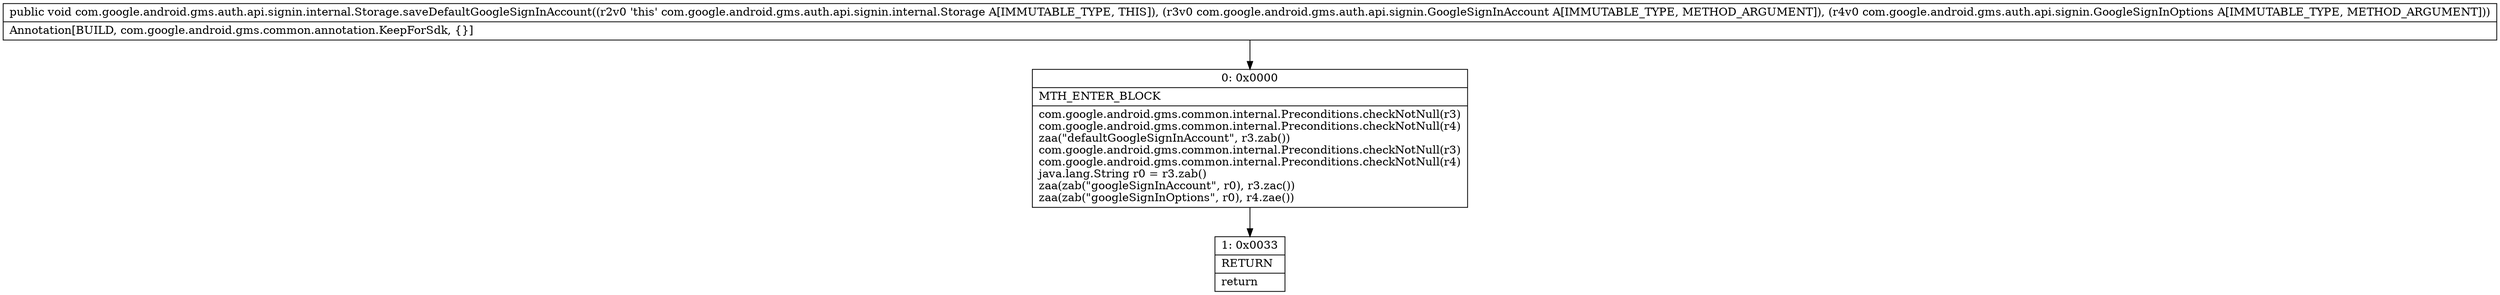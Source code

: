 digraph "CFG forcom.google.android.gms.auth.api.signin.internal.Storage.saveDefaultGoogleSignInAccount(Lcom\/google\/android\/gms\/auth\/api\/signin\/GoogleSignInAccount;Lcom\/google\/android\/gms\/auth\/api\/signin\/GoogleSignInOptions;)V" {
Node_0 [shape=record,label="{0\:\ 0x0000|MTH_ENTER_BLOCK\l|com.google.android.gms.common.internal.Preconditions.checkNotNull(r3)\lcom.google.android.gms.common.internal.Preconditions.checkNotNull(r4)\lzaa(\"defaultGoogleSignInAccount\", r3.zab())\lcom.google.android.gms.common.internal.Preconditions.checkNotNull(r3)\lcom.google.android.gms.common.internal.Preconditions.checkNotNull(r4)\ljava.lang.String r0 = r3.zab()\lzaa(zab(\"googleSignInAccount\", r0), r3.zac())\lzaa(zab(\"googleSignInOptions\", r0), r4.zae())\l}"];
Node_1 [shape=record,label="{1\:\ 0x0033|RETURN\l|return\l}"];
MethodNode[shape=record,label="{public void com.google.android.gms.auth.api.signin.internal.Storage.saveDefaultGoogleSignInAccount((r2v0 'this' com.google.android.gms.auth.api.signin.internal.Storage A[IMMUTABLE_TYPE, THIS]), (r3v0 com.google.android.gms.auth.api.signin.GoogleSignInAccount A[IMMUTABLE_TYPE, METHOD_ARGUMENT]), (r4v0 com.google.android.gms.auth.api.signin.GoogleSignInOptions A[IMMUTABLE_TYPE, METHOD_ARGUMENT]))  | Annotation[BUILD, com.google.android.gms.common.annotation.KeepForSdk, \{\}]\l}"];
MethodNode -> Node_0;
Node_0 -> Node_1;
}


